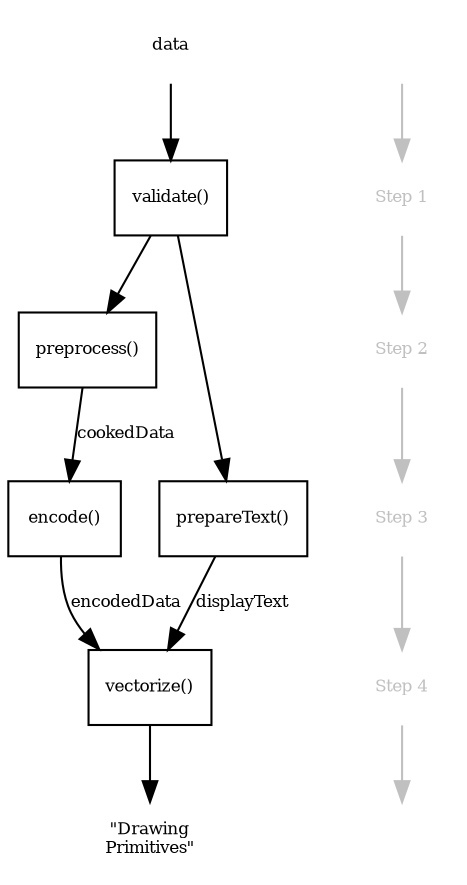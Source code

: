 digraph init {
    node [shape=plaintext style=solid fontsize=8];
    data;
    primitives [label="\"Drawing\nPrimitives\""];

    node [shape=box style=solid];
    validate     [label="validate()"     URL="@ref glbarcode::Barcode1dBase::validate()"    ]; 

    node [shape=box style=solid];
    preprocess   [label="preprocess()"   URL="@ref glbarcode::Barcode1dBase::preprocess()"  ];
    encode       [label="encode()"       URL="@ref glbarcode::Barcode1dBase::encode()"      ];
    prepareText  [label="prepareText()"  URL="@ref glbarcode::Barcode1dBase::prepareText()"];
    vectorize    [label="vectorize()"    URL="@ref glbarcode::Barcode1dBase::vectorize()"   ];

    node [shape=plaintext style=solid fontcolor="gray"];
    null1 [label=""];
    null2 [label=""];
    step1 [label="Step 1"];
    step2 [label="Step 2"];
    step3 [label="Step 3"];
    step4 [label="Step 4"];

    {rank=same; step1 validate}
    {rank=same; step2 preprocess}
    {rank=same; step3 encode prepareText}
    {rank=same; step4 vectorize}

    null1 -> step1 -> step2 -> step3 -> step4 -> null2 [style=solid color="gray"];

    data -> validate;
    validate -> preprocess;
    validate -> prepareText;
    preprocess -> encode [label=cookedData fontsize=8];
    encode -> vectorize [label=encodedData fontsize=8];
    prepareText -> vectorize [label=displayText fontsize=8];
    vectorize -> primitives;
}
